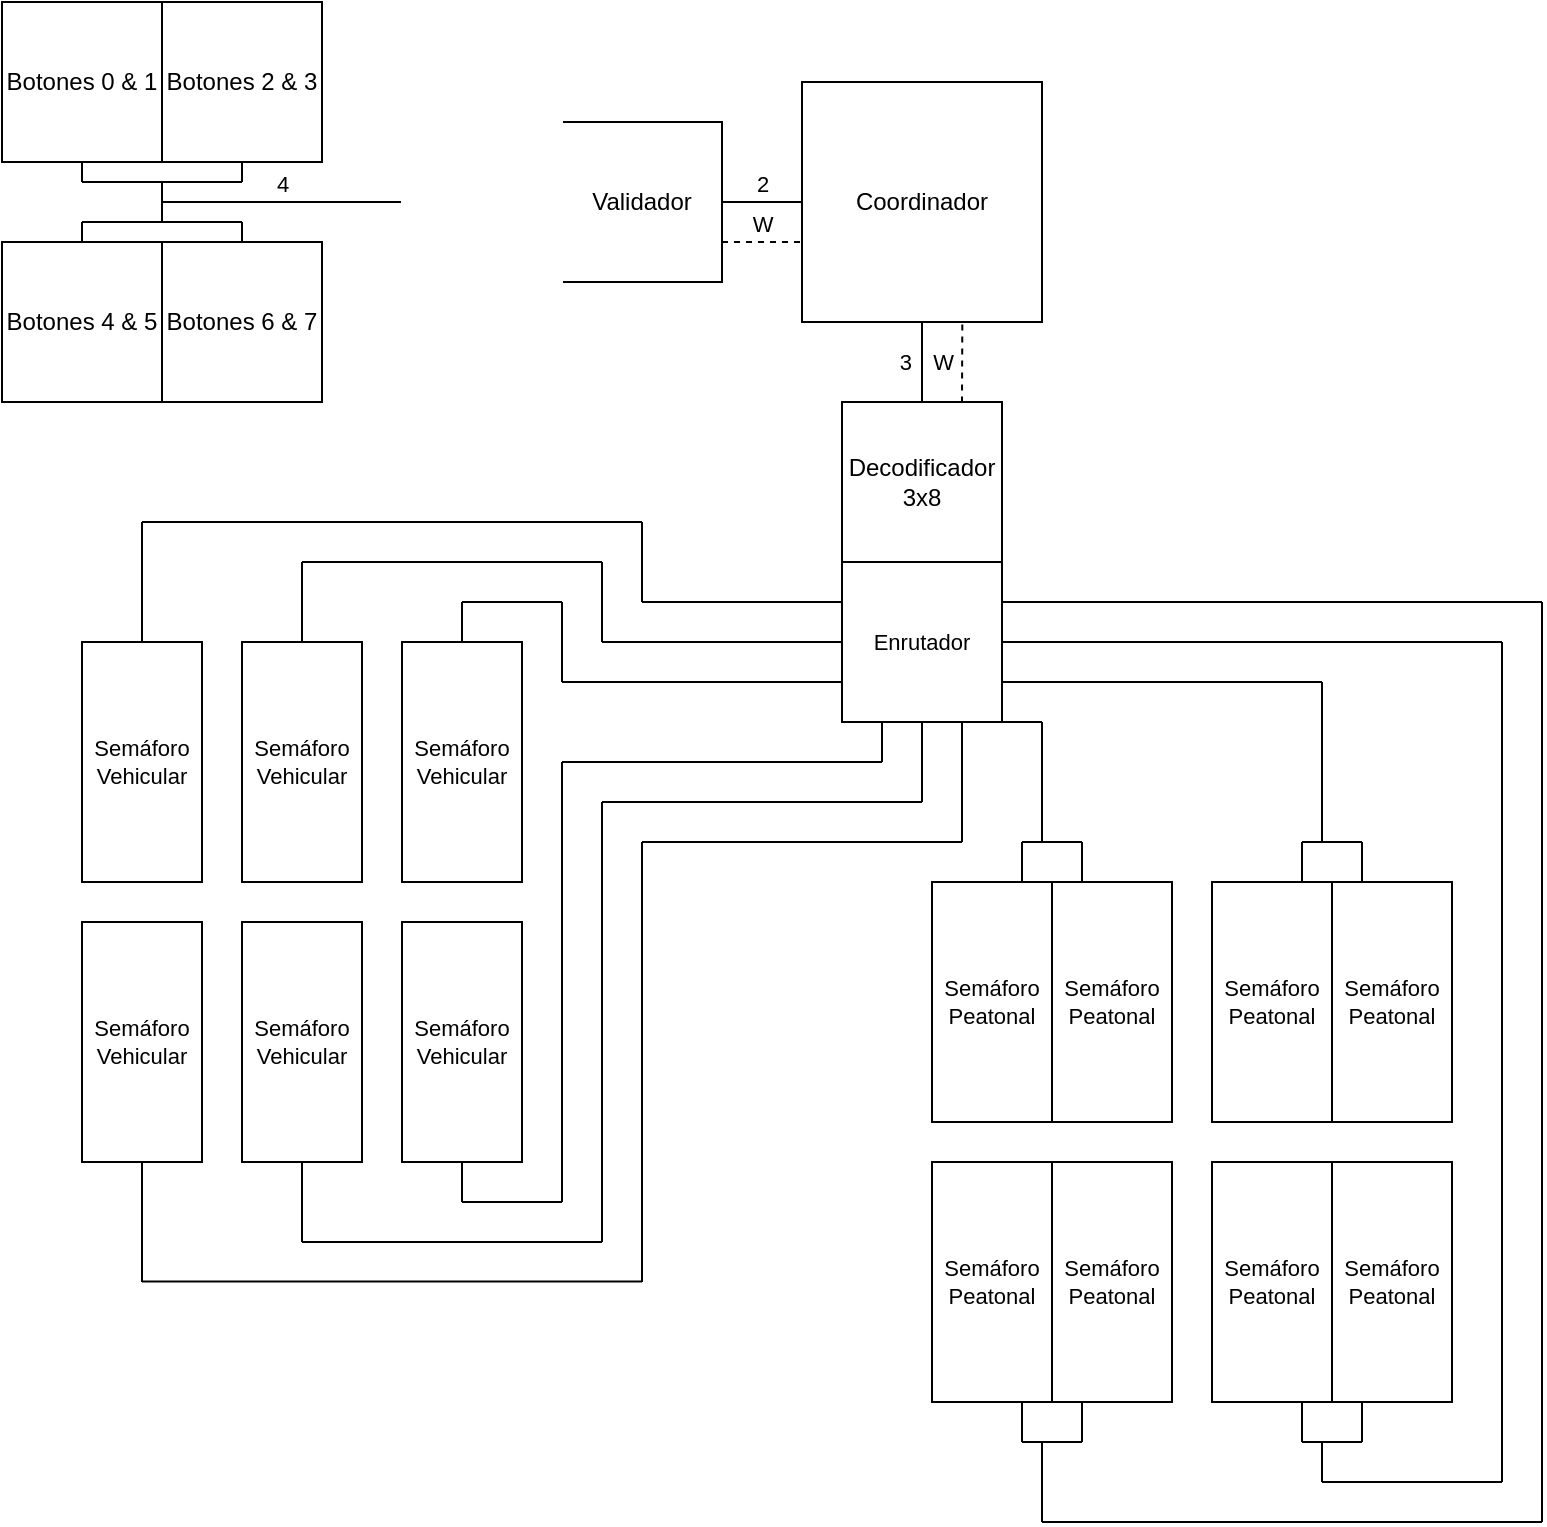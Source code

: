 <mxfile version="17.4.2" type="device" pages="2"><diagram id="WTFn31KKH-crRLK_lEG5" name="Sistema"><mxGraphModel dx="760" dy="624" grid="1" gridSize="10" guides="1" tooltips="1" connect="1" arrows="1" fold="1" page="1" pageScale="1" pageWidth="1169" pageHeight="827" math="0" shadow="0"><root><mxCell id="0"/><mxCell id="1" parent="0"/><mxCell id="8PBOCJxvT_-F2D38ToNz-2" value="Botones 0 &amp;amp; 1" style="whiteSpace=wrap;html=1;aspect=fixed;" parent="1" vertex="1"><mxGeometry x="199" y="33" width="80" height="80" as="geometry"/></mxCell><mxCell id="8PBOCJxvT_-F2D38ToNz-3" value="Botones&amp;nbsp;2 &amp;amp; 3" style="whiteSpace=wrap;html=1;aspect=fixed;" parent="1" vertex="1"><mxGeometry x="279" y="33" width="80" height="80" as="geometry"/></mxCell><mxCell id="8PBOCJxvT_-F2D38ToNz-4" value="Botones&amp;nbsp;4 &amp;amp; 5" style="whiteSpace=wrap;html=1;aspect=fixed;" parent="1" vertex="1"><mxGeometry x="199" y="153" width="80" height="80" as="geometry"/></mxCell><mxCell id="8PBOCJxvT_-F2D38ToNz-5" value="Botones&amp;nbsp;6 &amp;amp; 7" style="whiteSpace=wrap;html=1;aspect=fixed;" parent="1" vertex="1"><mxGeometry x="279" y="153" width="80" height="80" as="geometry"/></mxCell><mxCell id="8PBOCJxvT_-F2D38ToNz-6" value="" style="endArrow=none;html=1;rounded=0;entryX=0.5;entryY=1;entryDx=0;entryDy=0;" parent="1" target="8PBOCJxvT_-F2D38ToNz-2" edge="1"><mxGeometry width="50" height="50" relative="1" as="geometry"><mxPoint x="239" y="123" as="sourcePoint"/><mxPoint x="169" y="113" as="targetPoint"/></mxGeometry></mxCell><mxCell id="8PBOCJxvT_-F2D38ToNz-7" value="" style="endArrow=none;html=1;rounded=0;entryX=0.5;entryY=1;entryDx=0;entryDy=0;" parent="1" target="8PBOCJxvT_-F2D38ToNz-3" edge="1"><mxGeometry width="50" height="50" relative="1" as="geometry"><mxPoint x="319" y="123" as="sourcePoint"/><mxPoint x="318.71" y="123" as="targetPoint"/></mxGeometry></mxCell><mxCell id="8PBOCJxvT_-F2D38ToNz-8" value="" style="endArrow=none;html=1;rounded=0;exitX=0.5;exitY=0;exitDx=0;exitDy=0;" parent="1" source="8PBOCJxvT_-F2D38ToNz-4" edge="1"><mxGeometry width="50" height="50" relative="1" as="geometry"><mxPoint x="259" y="143" as="sourcePoint"/><mxPoint x="239" y="143" as="targetPoint"/></mxGeometry></mxCell><mxCell id="8PBOCJxvT_-F2D38ToNz-9" value="" style="endArrow=none;html=1;rounded=0;exitX=0.5;exitY=0;exitDx=0;exitDy=0;" parent="1" source="8PBOCJxvT_-F2D38ToNz-5" edge="1"><mxGeometry width="50" height="50" relative="1" as="geometry"><mxPoint x="269" y="153" as="sourcePoint"/><mxPoint x="319" y="143" as="targetPoint"/></mxGeometry></mxCell><mxCell id="8PBOCJxvT_-F2D38ToNz-11" value="4" style="endArrow=none;html=1;rounded=0;verticalAlign=bottom;entryX=0;entryY=0.5;entryDx=0;entryDy=0;" parent="1" target="8PBOCJxvT_-F2D38ToNz-20" edge="1"><mxGeometry width="50" height="50" relative="1" as="geometry"><mxPoint x="279" y="133" as="sourcePoint"/><mxPoint x="429" y="133" as="targetPoint"/></mxGeometry></mxCell><mxCell id="8PBOCJxvT_-F2D38ToNz-12" value="Validador" style="whiteSpace=wrap;html=1;aspect=fixed;" parent="1" vertex="1"><mxGeometry x="479" y="93" width="80" height="80" as="geometry"/></mxCell><mxCell id="8PBOCJxvT_-F2D38ToNz-14" value="Coordinador" style="whiteSpace=wrap;html=1;aspect=fixed;" parent="1" vertex="1"><mxGeometry x="599" y="73" width="120" height="120" as="geometry"/></mxCell><mxCell id="8PBOCJxvT_-F2D38ToNz-16" value="2" style="endArrow=none;html=1;rounded=0;exitX=1;exitY=0.5;exitDx=0;exitDy=0;verticalAlign=bottom;entryX=0;entryY=0.5;entryDx=0;entryDy=0;" parent="1" source="8PBOCJxvT_-F2D38ToNz-12" target="8PBOCJxvT_-F2D38ToNz-14" edge="1"><mxGeometry width="50" height="50" relative="1" as="geometry"><mxPoint x="539" y="133" as="sourcePoint"/><mxPoint x="599" y="153" as="targetPoint"/></mxGeometry></mxCell><mxCell id="8PBOCJxvT_-F2D38ToNz-20" value="&lt;span style=&quot;font-family: helvetica; font-size: 12px; font-style: normal; font-weight: 400; letter-spacing: normal; text-align: center; text-indent: 0px; text-transform: none; word-spacing: 0px; display: inline; float: none;&quot;&gt;Codificador 4x2&lt;/span&gt;" style="whiteSpace=wrap;html=1;aspect=fixed;fontColor=#FFFFFF;strokeColor=#FFFFFF;" parent="1" vertex="1"><mxGeometry x="399" y="93" width="80" height="80" as="geometry"/></mxCell><mxCell id="8PBOCJxvT_-F2D38ToNz-21" value="" style="endArrow=none;html=1;rounded=0;" parent="1" edge="1"><mxGeometry width="50" height="50" relative="1" as="geometry"><mxPoint x="239" y="123" as="sourcePoint"/><mxPoint x="279" y="123" as="targetPoint"/></mxGeometry></mxCell><mxCell id="8PBOCJxvT_-F2D38ToNz-22" value="" style="endArrow=none;html=1;rounded=0;" parent="1" edge="1"><mxGeometry width="50" height="50" relative="1" as="geometry"><mxPoint x="239" y="143" as="sourcePoint"/><mxPoint x="279" y="143" as="targetPoint"/></mxGeometry></mxCell><mxCell id="8PBOCJxvT_-F2D38ToNz-23" value="" style="endArrow=none;html=1;rounded=0;" parent="1" edge="1"><mxGeometry width="50" height="50" relative="1" as="geometry"><mxPoint x="279" y="123" as="sourcePoint"/><mxPoint x="319" y="123" as="targetPoint"/></mxGeometry></mxCell><mxCell id="8PBOCJxvT_-F2D38ToNz-24" value="" style="endArrow=none;html=1;rounded=0;" parent="1" edge="1"><mxGeometry width="50" height="50" relative="1" as="geometry"><mxPoint x="279" y="143" as="sourcePoint"/><mxPoint x="319" y="143" as="targetPoint"/></mxGeometry></mxCell><mxCell id="8PBOCJxvT_-F2D38ToNz-25" value="" style="endArrow=none;html=1;rounded=0;" parent="1" edge="1"><mxGeometry width="50" height="50" relative="1" as="geometry"><mxPoint x="279" y="143" as="sourcePoint"/><mxPoint x="279" y="123" as="targetPoint"/></mxGeometry></mxCell><mxCell id="8PBOCJxvT_-F2D38ToNz-26" value="Decodificador 3x8" style="whiteSpace=wrap;html=1;aspect=fixed;" parent="1" vertex="1"><mxGeometry x="619" y="233" width="80" height="80" as="geometry"/></mxCell><mxCell id="8PBOCJxvT_-F2D38ToNz-28" value="3" style="endArrow=none;html=1;rounded=0;exitX=0.5;exitY=0;exitDx=0;exitDy=0;verticalAlign=middle;entryX=0.5;entryY=1;entryDx=0;entryDy=0;labelPosition=left;verticalLabelPosition=middle;align=right;horizontal=1;spacingRight=4;" parent="1" source="8PBOCJxvT_-F2D38ToNz-26" target="8PBOCJxvT_-F2D38ToNz-14" edge="1"><mxGeometry width="50" height="50" relative="1" as="geometry"><mxPoint x="619" y="253.04" as="sourcePoint"/><mxPoint x="699" y="253.04" as="targetPoint"/></mxGeometry></mxCell><mxCell id="8PBOCJxvT_-F2D38ToNz-31" value="W" style="endArrow=none;dashed=1;html=1;rounded=0;exitX=1;exitY=0.75;exitDx=0;exitDy=0;entryX=0;entryY=0.667;entryDx=0;entryDy=0;entryPerimeter=0;verticalAlign=bottom;" parent="1" source="8PBOCJxvT_-F2D38ToNz-12" target="8PBOCJxvT_-F2D38ToNz-14" edge="1"><mxGeometry width="50" height="50" relative="1" as="geometry"><mxPoint x="569" y="163" as="sourcePoint"/><mxPoint x="589" y="163" as="targetPoint"/></mxGeometry></mxCell><mxCell id="8PBOCJxvT_-F2D38ToNz-39" value="W" style="endArrow=none;dashed=1;html=1;rounded=0;fontSize=11;entryX=0.75;entryY=0;entryDx=0;entryDy=0;exitX=0.668;exitY=1.01;exitDx=0;exitDy=0;exitPerimeter=0;labelPosition=left;verticalLabelPosition=middle;align=right;verticalAlign=middle;spacingRight=3;spacingBottom=1;" parent="1" source="8PBOCJxvT_-F2D38ToNz-14" target="8PBOCJxvT_-F2D38ToNz-26" edge="1"><mxGeometry width="50" height="50" relative="1" as="geometry"><mxPoint x="679" y="203" as="sourcePoint"/><mxPoint x="479" y="183" as="targetPoint"/></mxGeometry></mxCell><mxCell id="8PBOCJxvT_-F2D38ToNz-40" value="Enrutador" style="whiteSpace=wrap;html=1;aspect=fixed;fontSize=11;" parent="1" vertex="1"><mxGeometry x="619" y="313" width="80" height="80" as="geometry"/></mxCell><mxCell id="8PBOCJxvT_-F2D38ToNz-42" value="Semáforo Peatonal" style="rounded=0;whiteSpace=wrap;html=1;fontSize=11;rotation=90;horizontal=0;" parent="1" vertex="1"><mxGeometry x="774" y="643" width="120" height="60" as="geometry"/></mxCell><mxCell id="8PBOCJxvT_-F2D38ToNz-57" value="Semáforo Vehicular" style="rounded=0;whiteSpace=wrap;html=1;fontSize=11;rotation=90;horizontal=0;" parent="1" vertex="1"><mxGeometry x="369" y="523" width="120" height="60" as="geometry"/></mxCell><mxCell id="8PBOCJxvT_-F2D38ToNz-58" value="Semáforo Peatonal" style="rounded=0;whiteSpace=wrap;html=1;fontSize=11;rotation=90;horizontal=0;" parent="1" vertex="1"><mxGeometry x="834" y="643" width="120" height="60" as="geometry"/></mxCell><mxCell id="8PBOCJxvT_-F2D38ToNz-59" value="Semáforo Peatonal" style="rounded=0;whiteSpace=wrap;html=1;fontSize=11;rotation=90;horizontal=0;" parent="1" vertex="1"><mxGeometry x="694" y="503" width="120" height="60" as="geometry"/></mxCell><mxCell id="8PBOCJxvT_-F2D38ToNz-60" value="Semáforo Peatonal" style="rounded=0;whiteSpace=wrap;html=1;fontSize=11;rotation=90;horizontal=0;" parent="1" vertex="1"><mxGeometry x="634" y="503" width="120" height="60" as="geometry"/></mxCell><mxCell id="8PBOCJxvT_-F2D38ToNz-61" value="Semáforo Peatonal" style="rounded=0;whiteSpace=wrap;html=1;fontSize=11;rotation=90;horizontal=0;" parent="1" vertex="1"><mxGeometry x="774" y="503" width="120" height="60" as="geometry"/></mxCell><mxCell id="8PBOCJxvT_-F2D38ToNz-62" value="Semáforo Peatonal" style="rounded=0;whiteSpace=wrap;html=1;fontSize=11;rotation=90;horizontal=0;" parent="1" vertex="1"><mxGeometry x="834" y="503" width="120" height="60" as="geometry"/></mxCell><mxCell id="8PBOCJxvT_-F2D38ToNz-63" value="Semáforo Peatonal" style="rounded=0;whiteSpace=wrap;html=1;fontSize=11;rotation=90;horizontal=0;" parent="1" vertex="1"><mxGeometry x="694" y="643" width="120" height="60" as="geometry"/></mxCell><mxCell id="8PBOCJxvT_-F2D38ToNz-64" value="Semáforo Peatonal" style="rounded=0;whiteSpace=wrap;html=1;fontSize=11;rotation=90;horizontal=0;" parent="1" vertex="1"><mxGeometry x="634" y="643" width="120" height="60" as="geometry"/></mxCell><mxCell id="8PBOCJxvT_-F2D38ToNz-65" value="Semáforo Vehicular" style="rounded=0;whiteSpace=wrap;html=1;fontSize=11;rotation=90;horizontal=0;" parent="1" vertex="1"><mxGeometry x="289" y="523" width="120" height="60" as="geometry"/></mxCell><mxCell id="8PBOCJxvT_-F2D38ToNz-66" value="Semáforo Vehicular" style="rounded=0;whiteSpace=wrap;html=1;fontSize=11;rotation=90;horizontal=0;" parent="1" vertex="1"><mxGeometry x="209" y="523" width="120" height="60" as="geometry"/></mxCell><mxCell id="8PBOCJxvT_-F2D38ToNz-67" value="Semáforo Vehicular" style="rounded=0;whiteSpace=wrap;html=1;fontSize=11;rotation=90;horizontal=0;" parent="1" vertex="1"><mxGeometry x="369" y="383" width="120" height="60" as="geometry"/></mxCell><mxCell id="8PBOCJxvT_-F2D38ToNz-68" value="Semáforo Vehicular" style="rounded=0;whiteSpace=wrap;html=1;fontSize=11;rotation=90;horizontal=0;" parent="1" vertex="1"><mxGeometry x="289" y="383" width="120" height="60" as="geometry"/></mxCell><mxCell id="8PBOCJxvT_-F2D38ToNz-69" value="Semáforo Vehicular" style="rounded=0;whiteSpace=wrap;html=1;fontSize=11;rotation=90;horizontal=0;" parent="1" vertex="1"><mxGeometry x="209" y="383" width="120" height="60" as="geometry"/></mxCell><mxCell id="8PBOCJxvT_-F2D38ToNz-71" value="" style="endArrow=none;html=1;rounded=0;fontSize=11;exitX=1;exitY=0.25;exitDx=0;exitDy=0;" parent="1" source="8PBOCJxvT_-F2D38ToNz-40" edge="1"><mxGeometry width="50" height="50" relative="1" as="geometry"><mxPoint x="599" y="453" as="sourcePoint"/><mxPoint x="969" y="333" as="targetPoint"/></mxGeometry></mxCell><mxCell id="8PBOCJxvT_-F2D38ToNz-72" value="" style="endArrow=none;html=1;rounded=0;fontSize=11;exitX=1;exitY=0.5;exitDx=0;exitDy=0;" parent="1" source="8PBOCJxvT_-F2D38ToNz-40" edge="1"><mxGeometry width="50" height="50" relative="1" as="geometry"><mxPoint x="709" y="343" as="sourcePoint"/><mxPoint x="949" y="353" as="targetPoint"/></mxGeometry></mxCell><mxCell id="8PBOCJxvT_-F2D38ToNz-73" value="" style="endArrow=none;html=1;rounded=0;fontSize=11;exitX=1;exitY=0.75;exitDx=0;exitDy=0;" parent="1" source="8PBOCJxvT_-F2D38ToNz-40" edge="1"><mxGeometry width="50" height="50" relative="1" as="geometry"><mxPoint x="719" y="373" as="sourcePoint"/><mxPoint x="859" y="373" as="targetPoint"/></mxGeometry></mxCell><mxCell id="8PBOCJxvT_-F2D38ToNz-74" value="" style="endArrow=none;html=1;rounded=0;fontSize=11;exitX=1;exitY=1;exitDx=0;exitDy=0;" parent="1" source="8PBOCJxvT_-F2D38ToNz-40" edge="1"><mxGeometry width="50" height="50" relative="1" as="geometry"><mxPoint x="706" y="393" as="sourcePoint"/><mxPoint x="719" y="393" as="targetPoint"/></mxGeometry></mxCell><mxCell id="8PBOCJxvT_-F2D38ToNz-75" value="" style="endArrow=none;html=1;rounded=0;fontSize=11;" parent="1" edge="1"><mxGeometry width="50" height="50" relative="1" as="geometry"><mxPoint x="719" y="453" as="sourcePoint"/><mxPoint x="719" y="393" as="targetPoint"/></mxGeometry></mxCell><mxCell id="8PBOCJxvT_-F2D38ToNz-77" value="" style="endArrow=none;html=1;rounded=0;fontSize=11;exitX=0;exitY=0.25;exitDx=0;exitDy=0;" parent="1" source="8PBOCJxvT_-F2D38ToNz-60" edge="1"><mxGeometry width="50" height="50" relative="1" as="geometry"><mxPoint x="709" y="493" as="sourcePoint"/><mxPoint x="709" y="453" as="targetPoint"/></mxGeometry></mxCell><mxCell id="8PBOCJxvT_-F2D38ToNz-78" value="" style="endArrow=none;html=1;rounded=0;fontSize=11;" parent="1" edge="1"><mxGeometry width="50" height="50" relative="1" as="geometry"><mxPoint x="719" y="453" as="sourcePoint"/><mxPoint x="709" y="453" as="targetPoint"/></mxGeometry></mxCell><mxCell id="8PBOCJxvT_-F2D38ToNz-79" value="" style="endArrow=none;html=1;rounded=0;fontSize=11;" parent="1" edge="1"><mxGeometry width="50" height="50" relative="1" as="geometry"><mxPoint x="719" y="453" as="sourcePoint"/><mxPoint x="739" y="453" as="targetPoint"/></mxGeometry></mxCell><mxCell id="8PBOCJxvT_-F2D38ToNz-80" value="" style="endArrow=none;html=1;rounded=0;fontSize=11;exitX=0;exitY=0.75;exitDx=0;exitDy=0;" parent="1" source="8PBOCJxvT_-F2D38ToNz-59" edge="1"><mxGeometry width="50" height="50" relative="1" as="geometry"><mxPoint x="709" y="493" as="sourcePoint"/><mxPoint x="739" y="453" as="targetPoint"/></mxGeometry></mxCell><mxCell id="8PBOCJxvT_-F2D38ToNz-81" value="" style="endArrow=none;html=1;rounded=0;fontSize=11;exitX=0;exitY=0.25;exitDx=0;exitDy=0;" parent="1" source="8PBOCJxvT_-F2D38ToNz-61" edge="1"><mxGeometry width="50" height="50" relative="1" as="geometry"><mxPoint x="789" y="443" as="sourcePoint"/><mxPoint x="849" y="453" as="targetPoint"/></mxGeometry></mxCell><mxCell id="8PBOCJxvT_-F2D38ToNz-82" value="" style="endArrow=none;html=1;rounded=0;fontSize=11;exitX=0;exitY=0.75;exitDx=0;exitDy=0;" parent="1" source="8PBOCJxvT_-F2D38ToNz-62" edge="1"><mxGeometry width="50" height="50" relative="1" as="geometry"><mxPoint x="879" y="468" as="sourcePoint"/><mxPoint x="879" y="453" as="targetPoint"/></mxGeometry></mxCell><mxCell id="8PBOCJxvT_-F2D38ToNz-84" value="" style="endArrow=none;html=1;rounded=0;fontSize=11;" parent="1" edge="1"><mxGeometry width="50" height="50" relative="1" as="geometry"><mxPoint x="859" y="453" as="sourcePoint"/><mxPoint x="859" y="373" as="targetPoint"/></mxGeometry></mxCell><mxCell id="8PBOCJxvT_-F2D38ToNz-85" value="" style="endArrow=none;html=1;rounded=0;fontSize=11;" parent="1" edge="1"><mxGeometry width="50" height="50" relative="1" as="geometry"><mxPoint x="859" y="453" as="sourcePoint"/><mxPoint x="849" y="453" as="targetPoint"/></mxGeometry></mxCell><mxCell id="8PBOCJxvT_-F2D38ToNz-86" value="" style="endArrow=none;html=1;rounded=0;fontSize=11;" parent="1" edge="1"><mxGeometry width="50" height="50" relative="1" as="geometry"><mxPoint x="879" y="453" as="sourcePoint"/><mxPoint x="859" y="453" as="targetPoint"/></mxGeometry></mxCell><mxCell id="8PBOCJxvT_-F2D38ToNz-87" value="" style="endArrow=none;html=1;rounded=0;fontSize=11;exitX=1;exitY=0.25;exitDx=0;exitDy=0;" parent="1" source="8PBOCJxvT_-F2D38ToNz-64" edge="1"><mxGeometry width="50" height="50" relative="1" as="geometry"><mxPoint x="649" y="663" as="sourcePoint"/><mxPoint x="709" y="753" as="targetPoint"/></mxGeometry></mxCell><mxCell id="8PBOCJxvT_-F2D38ToNz-88" value="" style="endArrow=none;html=1;rounded=0;fontSize=11;entryX=1;entryY=0.75;entryDx=0;entryDy=0;" parent="1" target="8PBOCJxvT_-F2D38ToNz-63" edge="1"><mxGeometry width="50" height="50" relative="1" as="geometry"><mxPoint x="739" y="753" as="sourcePoint"/><mxPoint x="699" y="613" as="targetPoint"/></mxGeometry></mxCell><mxCell id="8PBOCJxvT_-F2D38ToNz-89" value="" style="endArrow=none;html=1;rounded=0;fontSize=11;" parent="1" edge="1"><mxGeometry width="50" height="50" relative="1" as="geometry"><mxPoint x="709" y="753" as="sourcePoint"/><mxPoint x="739" y="753" as="targetPoint"/></mxGeometry></mxCell><mxCell id="8PBOCJxvT_-F2D38ToNz-90" value="" style="endArrow=none;html=1;rounded=0;fontSize=11;exitX=1;exitY=0.25;exitDx=0;exitDy=0;" parent="1" source="8PBOCJxvT_-F2D38ToNz-42" edge="1"><mxGeometry width="50" height="50" relative="1" as="geometry"><mxPoint x="649" y="663" as="sourcePoint"/><mxPoint x="849" y="753" as="targetPoint"/></mxGeometry></mxCell><mxCell id="8PBOCJxvT_-F2D38ToNz-92" value="" style="endArrow=none;html=1;rounded=0;fontSize=11;entryX=1;entryY=0.75;entryDx=0;entryDy=0;" parent="1" target="8PBOCJxvT_-F2D38ToNz-58" edge="1"><mxGeometry width="50" height="50" relative="1" as="geometry"><mxPoint x="879" y="753" as="sourcePoint"/><mxPoint x="829" y="633" as="targetPoint"/></mxGeometry></mxCell><mxCell id="8PBOCJxvT_-F2D38ToNz-93" value="" style="endArrow=none;html=1;rounded=0;fontSize=11;" parent="1" edge="1"><mxGeometry width="50" height="50" relative="1" as="geometry"><mxPoint x="849" y="753" as="sourcePoint"/><mxPoint x="879" y="753" as="targetPoint"/></mxGeometry></mxCell><mxCell id="8PBOCJxvT_-F2D38ToNz-94" value="" style="endArrow=none;html=1;rounded=0;fontSize=11;" parent="1" edge="1"><mxGeometry width="50" height="50" relative="1" as="geometry"><mxPoint x="949" y="773" as="sourcePoint"/><mxPoint x="949" y="353" as="targetPoint"/></mxGeometry></mxCell><mxCell id="8PBOCJxvT_-F2D38ToNz-95" value="" style="endArrow=none;html=1;rounded=0;fontSize=11;" parent="1" edge="1"><mxGeometry width="50" height="50" relative="1" as="geometry"><mxPoint x="859" y="773" as="sourcePoint"/><mxPoint x="859" y="753" as="targetPoint"/></mxGeometry></mxCell><mxCell id="8PBOCJxvT_-F2D38ToNz-96" value="" style="endArrow=none;html=1;rounded=0;fontSize=11;" parent="1" edge="1"><mxGeometry width="50" height="50" relative="1" as="geometry"><mxPoint x="949" y="773" as="sourcePoint"/><mxPoint x="859" y="773" as="targetPoint"/></mxGeometry></mxCell><mxCell id="8PBOCJxvT_-F2D38ToNz-97" value="" style="endArrow=none;html=1;rounded=0;fontSize=11;" parent="1" edge="1"><mxGeometry width="50" height="50" relative="1" as="geometry"><mxPoint x="969" y="793" as="sourcePoint"/><mxPoint x="969" y="333" as="targetPoint"/></mxGeometry></mxCell><mxCell id="8PBOCJxvT_-F2D38ToNz-98" value="" style="endArrow=none;html=1;rounded=0;fontSize=11;" parent="1" edge="1"><mxGeometry width="50" height="50" relative="1" as="geometry"><mxPoint x="719" y="793" as="sourcePoint"/><mxPoint x="719" y="753" as="targetPoint"/></mxGeometry></mxCell><mxCell id="8PBOCJxvT_-F2D38ToNz-99" value="" style="endArrow=none;html=1;rounded=0;fontSize=11;" parent="1" edge="1"><mxGeometry width="50" height="50" relative="1" as="geometry"><mxPoint x="719" y="793" as="sourcePoint"/><mxPoint x="969" y="793" as="targetPoint"/></mxGeometry></mxCell><mxCell id="8PBOCJxvT_-F2D38ToNz-101" value="" style="endArrow=none;html=1;rounded=0;fontSize=11;exitX=0;exitY=0.5;exitDx=0;exitDy=0;" parent="1" source="8PBOCJxvT_-F2D38ToNz-67" edge="1"><mxGeometry width="50" height="50" relative="1" as="geometry"><mxPoint x="519" y="433" as="sourcePoint"/><mxPoint x="429" y="333" as="targetPoint"/></mxGeometry></mxCell><mxCell id="8PBOCJxvT_-F2D38ToNz-102" value="" style="endArrow=none;html=1;rounded=0;fontSize=11;exitX=0;exitY=0.5;exitDx=0;exitDy=0;" parent="1" source="8PBOCJxvT_-F2D38ToNz-68" edge="1"><mxGeometry width="50" height="50" relative="1" as="geometry"><mxPoint x="359" y="338" as="sourcePoint"/><mxPoint x="349" y="313" as="targetPoint"/></mxGeometry></mxCell><mxCell id="8PBOCJxvT_-F2D38ToNz-103" value="" style="endArrow=none;html=1;rounded=0;fontSize=11;exitX=0;exitY=0.5;exitDx=0;exitDy=0;" parent="1" source="8PBOCJxvT_-F2D38ToNz-69" edge="1"><mxGeometry width="50" height="50" relative="1" as="geometry"><mxPoint x="269" y="338" as="sourcePoint"/><mxPoint x="269" y="293" as="targetPoint"/></mxGeometry></mxCell><mxCell id="8PBOCJxvT_-F2D38ToNz-104" value="" style="endArrow=none;html=1;rounded=0;fontSize=11;entryX=1;entryY=0.5;entryDx=0;entryDy=0;" parent="1" target="8PBOCJxvT_-F2D38ToNz-66" edge="1"><mxGeometry width="50" height="50" relative="1" as="geometry"><mxPoint x="269" y="673" as="sourcePoint"/><mxPoint x="268.58" y="623" as="targetPoint"/></mxGeometry></mxCell><mxCell id="8PBOCJxvT_-F2D38ToNz-105" value="" style="endArrow=none;html=1;rounded=0;fontSize=11;exitX=1;exitY=0.5;exitDx=0;exitDy=0;" parent="1" source="8PBOCJxvT_-F2D38ToNz-65" edge="1"><mxGeometry width="50" height="50" relative="1" as="geometry"><mxPoint x="419" y="533" as="sourcePoint"/><mxPoint x="349" y="653" as="targetPoint"/></mxGeometry></mxCell><mxCell id="8PBOCJxvT_-F2D38ToNz-106" value="" style="endArrow=none;html=1;rounded=0;fontSize=11;exitX=1;exitY=0.5;exitDx=0;exitDy=0;" parent="1" source="8PBOCJxvT_-F2D38ToNz-57" edge="1"><mxGeometry width="50" height="50" relative="1" as="geometry"><mxPoint x="419" y="533" as="sourcePoint"/><mxPoint x="429" y="633" as="targetPoint"/></mxGeometry></mxCell><mxCell id="8PBOCJxvT_-F2D38ToNz-107" value="" style="endArrow=none;html=1;rounded=0;fontSize=11;entryX=0;entryY=0.75;entryDx=0;entryDy=0;" parent="1" target="8PBOCJxvT_-F2D38ToNz-40" edge="1"><mxGeometry width="50" height="50" relative="1" as="geometry"><mxPoint x="479" y="373" as="sourcePoint"/><mxPoint x="599" y="333" as="targetPoint"/></mxGeometry></mxCell><mxCell id="8PBOCJxvT_-F2D38ToNz-108" value="" style="endArrow=none;html=1;rounded=0;fontSize=11;" parent="1" edge="1"><mxGeometry width="50" height="50" relative="1" as="geometry"><mxPoint x="479" y="333" as="sourcePoint"/><mxPoint x="429" y="333" as="targetPoint"/></mxGeometry></mxCell><mxCell id="8PBOCJxvT_-F2D38ToNz-109" value="" style="endArrow=none;html=1;rounded=0;fontSize=11;" parent="1" edge="1"><mxGeometry width="50" height="50" relative="1" as="geometry"><mxPoint x="479" y="373" as="sourcePoint"/><mxPoint x="479" y="333" as="targetPoint"/></mxGeometry></mxCell><mxCell id="8PBOCJxvT_-F2D38ToNz-110" value="" style="endArrow=none;html=1;rounded=0;fontSize=11;entryX=0;entryY=0.5;entryDx=0;entryDy=0;" parent="1" target="8PBOCJxvT_-F2D38ToNz-40" edge="1"><mxGeometry width="50" height="50" relative="1" as="geometry"><mxPoint x="499" y="353" as="sourcePoint"/><mxPoint x="469" y="393" as="targetPoint"/></mxGeometry></mxCell><mxCell id="8PBOCJxvT_-F2D38ToNz-111" value="" style="endArrow=none;html=1;rounded=0;fontSize=11;" parent="1" edge="1"><mxGeometry width="50" height="50" relative="1" as="geometry"><mxPoint x="499" y="313" as="sourcePoint"/><mxPoint x="499" y="353" as="targetPoint"/></mxGeometry></mxCell><mxCell id="8PBOCJxvT_-F2D38ToNz-112" value="" style="endArrow=none;html=1;rounded=0;fontSize=11;" parent="1" edge="1"><mxGeometry width="50" height="50" relative="1" as="geometry"><mxPoint x="499" y="313" as="sourcePoint"/><mxPoint x="349" y="313" as="targetPoint"/></mxGeometry></mxCell><mxCell id="8PBOCJxvT_-F2D38ToNz-113" value="" style="endArrow=none;html=1;rounded=0;fontSize=11;" parent="1" edge="1"><mxGeometry width="50" height="50" relative="1" as="geometry"><mxPoint x="519" y="293" as="sourcePoint"/><mxPoint x="269" y="293" as="targetPoint"/></mxGeometry></mxCell><mxCell id="8PBOCJxvT_-F2D38ToNz-114" value="" style="endArrow=none;html=1;rounded=0;fontSize=11;" parent="1" edge="1"><mxGeometry width="50" height="50" relative="1" as="geometry"><mxPoint x="519" y="333" as="sourcePoint"/><mxPoint x="519" y="293" as="targetPoint"/></mxGeometry></mxCell><mxCell id="8PBOCJxvT_-F2D38ToNz-115" value="" style="endArrow=none;html=1;rounded=0;fontSize=11;exitX=0;exitY=0.25;exitDx=0;exitDy=0;" parent="1" source="8PBOCJxvT_-F2D38ToNz-40" edge="1"><mxGeometry width="50" height="50" relative="1" as="geometry"><mxPoint x="419" y="443" as="sourcePoint"/><mxPoint x="519" y="333" as="targetPoint"/></mxGeometry></mxCell><mxCell id="8PBOCJxvT_-F2D38ToNz-116" value="" style="endArrow=none;html=1;rounded=0;fontSize=11;entryX=0.25;entryY=1;entryDx=0;entryDy=0;" parent="1" target="8PBOCJxvT_-F2D38ToNz-40" edge="1"><mxGeometry width="50" height="50" relative="1" as="geometry"><mxPoint x="639" y="413" as="sourcePoint"/><mxPoint x="469" y="393" as="targetPoint"/></mxGeometry></mxCell><mxCell id="8PBOCJxvT_-F2D38ToNz-117" value="" style="endArrow=none;html=1;rounded=0;fontSize=11;entryX=0.5;entryY=1;entryDx=0;entryDy=0;" parent="1" target="8PBOCJxvT_-F2D38ToNz-40" edge="1"><mxGeometry width="50" height="50" relative="1" as="geometry"><mxPoint x="659" y="433" as="sourcePoint"/><mxPoint x="469" y="393" as="targetPoint"/></mxGeometry></mxCell><mxCell id="8PBOCJxvT_-F2D38ToNz-118" value="" style="endArrow=none;html=1;rounded=0;fontSize=11;entryX=0.75;entryY=1;entryDx=0;entryDy=0;" parent="1" target="8PBOCJxvT_-F2D38ToNz-40" edge="1"><mxGeometry width="50" height="50" relative="1" as="geometry"><mxPoint x="679" y="453" as="sourcePoint"/><mxPoint x="469" y="393" as="targetPoint"/></mxGeometry></mxCell><mxCell id="8PBOCJxvT_-F2D38ToNz-119" value="" style="endArrow=none;html=1;rounded=0;fontSize=11;" parent="1" edge="1"><mxGeometry width="50" height="50" relative="1" as="geometry"><mxPoint x="479" y="413" as="sourcePoint"/><mxPoint x="639" y="413" as="targetPoint"/></mxGeometry></mxCell><mxCell id="8PBOCJxvT_-F2D38ToNz-120" value="" style="endArrow=none;html=1;rounded=0;fontSize=11;" parent="1" edge="1"><mxGeometry width="50" height="50" relative="1" as="geometry"><mxPoint x="479" y="633" as="sourcePoint"/><mxPoint x="479" y="413" as="targetPoint"/></mxGeometry></mxCell><mxCell id="8PBOCJxvT_-F2D38ToNz-121" value="" style="endArrow=none;html=1;rounded=0;fontSize=11;" parent="1" edge="1"><mxGeometry width="50" height="50" relative="1" as="geometry"><mxPoint x="429" y="633" as="sourcePoint"/><mxPoint x="479" y="633" as="targetPoint"/></mxGeometry></mxCell><mxCell id="8PBOCJxvT_-F2D38ToNz-122" value="" style="endArrow=none;html=1;rounded=0;fontSize=11;" parent="1" edge="1"><mxGeometry width="50" height="50" relative="1" as="geometry"><mxPoint x="499" y="433" as="sourcePoint"/><mxPoint x="659" y="433" as="targetPoint"/></mxGeometry></mxCell><mxCell id="8PBOCJxvT_-F2D38ToNz-123" value="" style="endArrow=none;html=1;rounded=0;fontSize=11;" parent="1" edge="1"><mxGeometry width="50" height="50" relative="1" as="geometry"><mxPoint x="499" y="653" as="sourcePoint"/><mxPoint x="499" y="433" as="targetPoint"/></mxGeometry></mxCell><mxCell id="8PBOCJxvT_-F2D38ToNz-124" value="" style="endArrow=none;html=1;rounded=0;fontSize=11;" parent="1" edge="1"><mxGeometry width="50" height="50" relative="1" as="geometry"><mxPoint x="349" y="653" as="sourcePoint"/><mxPoint x="499" y="653" as="targetPoint"/></mxGeometry></mxCell><mxCell id="8PBOCJxvT_-F2D38ToNz-125" value="" style="endArrow=none;html=1;rounded=0;fontSize=11;" parent="1" edge="1"><mxGeometry width="50" height="50" relative="1" as="geometry"><mxPoint x="519" y="453" as="sourcePoint"/><mxPoint x="679" y="453" as="targetPoint"/></mxGeometry></mxCell><mxCell id="8PBOCJxvT_-F2D38ToNz-126" value="" style="endArrow=none;html=1;rounded=0;fontSize=11;" parent="1" edge="1"><mxGeometry width="50" height="50" relative="1" as="geometry"><mxPoint x="519" y="673" as="sourcePoint"/><mxPoint x="519" y="453" as="targetPoint"/></mxGeometry></mxCell><mxCell id="8PBOCJxvT_-F2D38ToNz-127" value="" style="endArrow=none;html=1;rounded=0;fontSize=11;" parent="1" edge="1"><mxGeometry width="50" height="50" relative="1" as="geometry"><mxPoint x="269" y="672.71" as="sourcePoint"/><mxPoint x="519" y="672.71" as="targetPoint"/></mxGeometry></mxCell><mxCell id="BaixQDg8QRoYqCrz7fCL-4" value="Enrutador" style="whiteSpace=wrap;html=1;aspect=fixed;fontSize=11;" parent="1" vertex="1"><mxGeometry x="619" y="313" width="80" height="80" as="geometry"/></mxCell><mxCell id="BaixQDg8QRoYqCrz7fCL-5" value="Decodificador 3x8" style="whiteSpace=wrap;html=1;aspect=fixed;" parent="1" vertex="1"><mxGeometry x="619" y="233" width="80" height="80" as="geometry"/></mxCell></root></mxGraphModel></diagram><diagram id="elspZmnJ8xMUc1-ONsl7" name="Coordinador"><mxGraphModel dx="760" dy="624" grid="1" gridSize="10" guides="1" tooltips="1" connect="1" arrows="1" fold="1" page="1" pageScale="1" pageWidth="583" pageHeight="827" math="0" shadow="0"><root><mxCell id="0"/><mxCell id="1" parent="0"/><mxCell id="EbT849Y0R_NEmzRBsyFC-60" style="edgeStyle=orthogonalEdgeStyle;rounded=0;orthogonalLoop=1;jettySize=auto;html=1;entryX=0;entryY=0.5;entryDx=0;entryDy=0;" edge="1" parent="1" source="-xcStXhg-N_SHKxrH1Nl-12" target="EbT849Y0R_NEmzRBsyFC-56"><mxGeometry relative="1" as="geometry"/></mxCell><mxCell id="-xcStXhg-N_SHKxrH1Nl-12" value="" style="strokeWidth=2;html=1;shape=mxgraph.flowchart.start_2;whiteSpace=wrap;fontSize=10;" parent="1" vertex="1"><mxGeometry x="30" y="357" width="30" height="30" as="geometry"/></mxCell><mxCell id="-xcStXhg-N_SHKxrH1Nl-27" value="T" style="edgeStyle=orthogonalEdgeStyle;rounded=0;orthogonalLoop=1;jettySize=auto;html=1;fontSize=10;exitX=0;exitY=0.5;exitDx=0;exitDy=0;labelPosition=left;verticalLabelPosition=middle;align=right;verticalAlign=middle;spacingRight=4;entryX=0.5;entryY=0;entryDx=0;entryDy=0;" parent="1" source="-xcStXhg-N_SHKxrH1Nl-54" target="-xcStXhg-N_SHKxrH1Nl-47" edge="1"><mxGeometry relative="1" as="geometry"><mxPoint x="415.5" y="543" as="sourcePoint"/><mxPoint x="341" y="439" as="targetPoint"/><Array as="points"><mxPoint x="416" y="439"/><mxPoint x="388" y="439"/></Array></mxGeometry></mxCell><mxCell id="-xcStXhg-N_SHKxrH1Nl-82" style="edgeStyle=orthogonalEdgeStyle;rounded=0;orthogonalLoop=1;jettySize=auto;html=1;entryX=0.507;entryY=-0.037;entryDx=0;entryDy=0;entryPerimeter=0;fontSize=10;" parent="1" source="-xcStXhg-N_SHKxrH1Nl-24" target="-xcStXhg-N_SHKxrH1Nl-80" edge="1"><mxGeometry relative="1" as="geometry"/></mxCell><mxCell id="-xcStXhg-N_SHKxrH1Nl-24" value="Esperar tres segundos" style="rounded=0;whiteSpace=wrap;html=1;fontSize=10;" parent="1" vertex="1"><mxGeometry x="341" y="589" width="120" height="60" as="geometry"/></mxCell><mxCell id="EbT849Y0R_NEmzRBsyFC-63" style="edgeStyle=orthogonalEdgeStyle;rounded=0;orthogonalLoop=1;jettySize=auto;html=1;entryX=0.5;entryY=1;entryDx=0;entryDy=0;" edge="1" parent="1" source="-xcStXhg-N_SHKxrH1Nl-35" target="-xcStXhg-N_SHKxrH1Nl-39"><mxGeometry relative="1" as="geometry"/></mxCell><mxCell id="-xcStXhg-N_SHKxrH1Nl-35" value="&lt;span&gt;Cambio de luces para semáforos de fase próxima&lt;/span&gt;" style="rounded=0;whiteSpace=wrap;html=1;fontSize=10;" parent="1" vertex="1"><mxGeometry x="79" y="659" width="120" height="60" as="geometry"/></mxCell><mxCell id="-xcStXhg-N_SHKxrH1Nl-73" style="edgeStyle=orthogonalEdgeStyle;rounded=0;orthogonalLoop=1;jettySize=auto;html=1;entryX=0.5;entryY=1;entryDx=0;entryDy=0;fontSize=10;" parent="1" source="-xcStXhg-N_SHKxrH1Nl-39" target="-xcStXhg-N_SHKxrH1Nl-72" edge="1"><mxGeometry relative="1" as="geometry"/></mxCell><mxCell id="-xcStXhg-N_SHKxrH1Nl-39" value="Esperar 30 segundos" style="rounded=0;whiteSpace=wrap;html=1;fontSize=10;" parent="1" vertex="1"><mxGeometry x="79" y="561" width="120" height="60" as="geometry"/></mxCell><mxCell id="-xcStXhg-N_SHKxrH1Nl-81" style="edgeStyle=orthogonalEdgeStyle;rounded=0;orthogonalLoop=1;jettySize=auto;html=1;entryX=0.5;entryY=0;entryDx=0;entryDy=0;fontSize=10;" parent="1" source="-xcStXhg-N_SHKxrH1Nl-47" target="-xcStXhg-N_SHKxrH1Nl-24" edge="1"><mxGeometry relative="1" as="geometry"/></mxCell><mxCell id="-xcStXhg-N_SHKxrH1Nl-47" value="Cambio de luces para semáforos de diferencia" style="rounded=0;whiteSpace=wrap;html=1;fontSize=10;" parent="1" vertex="1"><mxGeometry x="341" y="483" width="120" height="60" as="geometry"/></mxCell><mxCell id="EbT849Y0R_NEmzRBsyFC-16" value="T" style="edgeStyle=orthogonalEdgeStyle;rounded=0;orthogonalLoop=1;jettySize=auto;html=1;entryX=0.5;entryY=1;entryDx=0;entryDy=0;verticalAlign=middle;labelPosition=left;verticalLabelPosition=middle;align=right;spacingRight=5;" edge="1" parent="1" source="-xcStXhg-N_SHKxrH1Nl-53"><mxGeometry relative="1" as="geometry"><mxPoint x="139" y="199.5" as="targetPoint"/></mxGeometry></mxCell><mxCell id="EbT849Y0R_NEmzRBsyFC-50" style="edgeStyle=orthogonalEdgeStyle;rounded=0;orthogonalLoop=1;jettySize=auto;html=1;entryX=0.5;entryY=1;entryDx=0;entryDy=0;" edge="1" parent="1" source="-xcStXhg-N_SHKxrH1Nl-53" target="EbT849Y0R_NEmzRBsyFC-37"><mxGeometry relative="1" as="geometry"><Array as="points"><mxPoint x="281" y="268"/></Array></mxGeometry></mxCell><mxCell id="-xcStXhg-N_SHKxrH1Nl-53" value="¿Botón duplicado?" style="rhombus;whiteSpace=wrap;html=1;fontSize=10;rounded=0;" parent="1" vertex="1"><mxGeometry x="76.5" y="237" width="125" height="62.5" as="geometry"/></mxCell><mxCell id="EbT849Y0R_NEmzRBsyFC-51" style="edgeStyle=orthogonalEdgeStyle;rounded=0;orthogonalLoop=1;jettySize=auto;html=1;entryX=0.5;entryY=1;entryDx=0;entryDy=0;" edge="1" parent="1" source="-xcStXhg-N_SHKxrH1Nl-54" target="-xcStXhg-N_SHKxrH1Nl-35"><mxGeometry relative="1" as="geometry"><Array as="points"><mxPoint x="491" y="771.03"/><mxPoint x="139" y="771.03"/></Array></mxGeometry></mxCell><mxCell id="-xcStXhg-N_SHKxrH1Nl-54" value="¿Diferencia de fases?" style="rhombus;whiteSpace=wrap;html=1;fontSize=10;rounded=0;" parent="1" vertex="1"><mxGeometry x="428.5" y="405.5" width="125" height="62.5" as="geometry"/></mxCell><mxCell id="EbT849Y0R_NEmzRBsyFC-43" style="edgeStyle=orthogonalEdgeStyle;rounded=0;orthogonalLoop=1;jettySize=auto;html=1;dashed=1;entryX=0;entryY=0.5;entryDx=0;entryDy=0;" edge="1" parent="1" source="-xcStXhg-N_SHKxrH1Nl-66" target="EbT849Y0R_NEmzRBsyFC-7"><mxGeometry relative="1" as="geometry"><mxPoint x="411" y="148" as="targetPoint"/><Array as="points"><mxPoint x="420" y="88"/><mxPoint x="420" y="173"/></Array></mxGeometry></mxCell><mxCell id="EbT849Y0R_NEmzRBsyFC-44" style="edgeStyle=orthogonalEdgeStyle;rounded=0;orthogonalLoop=1;jettySize=auto;html=1;exitX=0.5;exitY=1;exitDx=0;exitDy=0;dashed=1;entryX=0.5;entryY=0;entryDx=0;entryDy=0;" edge="1" parent="1" source="-xcStXhg-N_SHKxrH1Nl-66" target="EbT849Y0R_NEmzRBsyFC-40"><mxGeometry relative="1" as="geometry"><mxPoint x="411" y="205" as="targetPoint"/><Array as="points"/></mxGeometry></mxCell><mxCell id="-xcStXhg-N_SHKxrH1Nl-66" value="Fases y Orden" style="shape=parallelogram;html=1;strokeWidth=2;perimeter=parallelogramPerimeter;whiteSpace=wrap;rounded=1;arcSize=12;size=0.23;fontSize=10;" parent="1" vertex="1"><mxGeometry x="300" y="77" width="100" height="60" as="geometry"/></mxCell><mxCell id="EbT849Y0R_NEmzRBsyFC-34" style="edgeStyle=orthogonalEdgeStyle;rounded=0;orthogonalLoop=1;jettySize=auto;html=1;entryX=0.5;entryY=0;entryDx=0;entryDy=0;" edge="1" parent="1" source="-xcStXhg-N_SHKxrH1Nl-71" target="-xcStXhg-N_SHKxrH1Nl-54"><mxGeometry relative="1" as="geometry"/></mxCell><mxCell id="-xcStXhg-N_SHKxrH1Nl-71" value="&lt;div style=&quot;&quot;&gt;Guardar&lt;/div&gt;&lt;div style=&quot;&quot;&gt;diferencia&lt;/div&gt;&lt;div style=&quot;&quot;&gt;de fases&lt;/div&gt;" style="shape=internalStorage;whiteSpace=wrap;html=1;dx=15;dy=15;rounded=1;arcSize=8;strokeWidth=2;fontSize=10;align=center;spacingLeft=14;spacingTop=6;strokeColor=#FFFFFF;" parent="1" vertex="1"><mxGeometry x="456" y="298" width="70" height="70" as="geometry"/></mxCell><mxCell id="EbT849Y0R_NEmzRBsyFC-58" style="edgeStyle=orthogonalEdgeStyle;rounded=0;orthogonalLoop=1;jettySize=auto;html=1;entryX=0.5;entryY=1;entryDx=0;entryDy=0;" edge="1" parent="1" source="-xcStXhg-N_SHKxrH1Nl-72" target="EbT849Y0R_NEmzRBsyFC-56"><mxGeometry relative="1" as="geometry"/></mxCell><mxCell id="-xcStXhg-N_SHKxrH1Nl-72" value="Guardar&lt;br&gt;fase&lt;br&gt;&lt;div&gt;&lt;span&gt;actual&lt;/span&gt;&lt;/div&gt;" style="shape=internalStorage;whiteSpace=wrap;html=1;dx=15;dy=15;rounded=1;arcSize=8;strokeWidth=2;fontSize=10;align=center;verticalAlign=middle;spacingTop=4;spacingLeft=12;" parent="1" vertex="1"><mxGeometry x="104" y="450" width="70" height="70" as="geometry"/></mxCell><mxCell id="EbT849Y0R_NEmzRBsyFC-52" style="edgeStyle=orthogonalEdgeStyle;rounded=0;orthogonalLoop=1;jettySize=auto;html=1;entryX=0.5;entryY=1;entryDx=0;entryDy=0;" edge="1" parent="1" source="-xcStXhg-N_SHKxrH1Nl-80" target="-xcStXhg-N_SHKxrH1Nl-35"><mxGeometry relative="1" as="geometry"><Array as="points"><mxPoint x="401" y="771.03"/><mxPoint x="139" y="771.03"/></Array></mxGeometry></mxCell><mxCell id="-xcStXhg-N_SHKxrH1Nl-80" value="Cambio de luces para semáforos de diferencia" style="rounded=0;whiteSpace=wrap;html=1;fontSize=10;" parent="1" vertex="1"><mxGeometry x="341" y="689" width="120" height="60" as="geometry"/></mxCell><mxCell id="Af4rAy8CmcDYVH0VILHq-1" value="Coordinador" style="text;html=1;align=center;verticalAlign=middle;resizable=0;points=[];autosize=1;strokeColor=none;fillColor=none;" parent="1" vertex="1"><mxGeometry x="10" y="10" width="80" height="20" as="geometry"/></mxCell><mxCell id="EbT849Y0R_NEmzRBsyFC-49" value="T" style="edgeStyle=orthogonalEdgeStyle;rounded=0;orthogonalLoop=1;jettySize=auto;html=1;entryX=0.5;entryY=0;entryDx=0;entryDy=0;verticalAlign=bottom;" edge="1" parent="1" target="EbT849Y0R_NEmzRBsyFC-37"><mxGeometry relative="1" as="geometry"><mxPoint x="201.448" y="168.276" as="sourcePoint"/></mxGeometry></mxCell><mxCell id="EbT849Y0R_NEmzRBsyFC-31" style="edgeStyle=orthogonalEdgeStyle;rounded=0;orthogonalLoop=1;jettySize=auto;html=1;entryX=0.5;entryY=0;entryDx=0;entryDy=0;" edge="1" parent="1" source="EbT849Y0R_NEmzRBsyFC-7" target="-xcStXhg-N_SHKxrH1Nl-71"><mxGeometry relative="1" as="geometry"/></mxCell><mxCell id="EbT849Y0R_NEmzRBsyFC-7" value="&lt;div&gt;Guardar&amp;nbsp;&lt;/div&gt;&lt;div&gt;fase prox.&lt;/div&gt;&lt;div&gt;sin paso&lt;/div&gt;&lt;div&gt;peatonal&lt;/div&gt;" style="shape=internalStorage;whiteSpace=wrap;html=1;dx=15;dy=15;rounded=1;arcSize=8;strokeWidth=2;fontSize=10;align=center;verticalAlign=bottom;spacingRight=5;spacingLeft=19;" vertex="1" parent="1"><mxGeometry x="456.0" y="138" width="70" height="70" as="geometry"/></mxCell><mxCell id="EbT849Y0R_NEmzRBsyFC-62" style="edgeStyle=orthogonalEdgeStyle;rounded=0;orthogonalLoop=1;jettySize=auto;html=1;entryX=-0.002;entryY=0.594;entryDx=0;entryDy=0;entryPerimeter=0;" edge="1" parent="1" source="EbT849Y0R_NEmzRBsyFC-37" target="EbT849Y0R_NEmzRBsyFC-40"><mxGeometry relative="1" as="geometry"/></mxCell><mxCell id="EbT849Y0R_NEmzRBsyFC-37" value="Activar escritura de botón" style="rounded=0;whiteSpace=wrap;html=1;fontSize=10;" vertex="1" parent="1"><mxGeometry x="221" y="190" width="120" height="60" as="geometry"/></mxCell><mxCell id="EbT849Y0R_NEmzRBsyFC-41" style="edgeStyle=orthogonalEdgeStyle;rounded=0;orthogonalLoop=1;jettySize=auto;html=1;entryX=0.5;entryY=0;entryDx=0;entryDy=0;" edge="1" parent="1" source="EbT849Y0R_NEmzRBsyFC-40" target="-xcStXhg-N_SHKxrH1Nl-71"><mxGeometry relative="1" as="geometry"/></mxCell><mxCell id="EbT849Y0R_NEmzRBsyFC-40" value="&lt;div&gt;Guardar&amp;nbsp;&lt;/div&gt;&lt;div&gt;fase prox.&lt;/div&gt;&lt;div&gt;con paso&lt;/div&gt;&lt;div&gt;peatonal&lt;/div&gt;" style="shape=internalStorage;whiteSpace=wrap;html=1;dx=15;dy=15;rounded=1;arcSize=8;strokeWidth=2;fontSize=10;align=center;verticalAlign=bottom;spacingRight=5;spacingLeft=19;" vertex="1" parent="1"><mxGeometry x="376.0" y="208" width="70" height="70" as="geometry"/></mxCell><mxCell id="EbT849Y0R_NEmzRBsyFC-59" style="edgeStyle=orthogonalEdgeStyle;rounded=0;orthogonalLoop=1;jettySize=auto;html=1;exitX=0.5;exitY=0;exitDx=0;exitDy=0;entryX=0.5;entryY=1;entryDx=0;entryDy=0;" edge="1" parent="1" source="EbT849Y0R_NEmzRBsyFC-56" target="-xcStXhg-N_SHKxrH1Nl-53"><mxGeometry relative="1" as="geometry"/></mxCell><mxCell id="EbT849Y0R_NEmzRBsyFC-56" value="Actualizar&amp;nbsp;&lt;br&gt;no. de&lt;br&gt;fase de&lt;br&gt;ciclo" style="shape=internalStorage;whiteSpace=wrap;html=1;dx=15;dy=15;rounded=1;arcSize=8;strokeWidth=2;fontSize=10;align=center;verticalAlign=bottom;spacingRight=5;spacingLeft=19;" vertex="1" parent="1"><mxGeometry x="104.0" y="337" width="70" height="70" as="geometry"/></mxCell><mxCell id="EbT849Y0R_NEmzRBsyFC-64" style="edgeStyle=orthogonalEdgeStyle;rounded=0;orthogonalLoop=1;jettySize=auto;html=1;entryX=0.5;entryY=0;entryDx=0;entryDy=0;" edge="1" parent="1" source="EbT849Y0R_NEmzRBsyFC-57" target="EbT849Y0R_NEmzRBsyFC-7"><mxGeometry relative="1" as="geometry"><Array as="points"><mxPoint x="139" y="57"/><mxPoint x="491" y="57"/></Array></mxGeometry></mxCell><mxCell id="EbT849Y0R_NEmzRBsyFC-57" value="¿Fin de ciclo?" style="rhombus;whiteSpace=wrap;html=1;fontSize=10;rounded=0;" vertex="1" parent="1"><mxGeometry x="76.5" y="137" width="125" height="62.5" as="geometry"/></mxCell></root></mxGraphModel></diagram></mxfile>